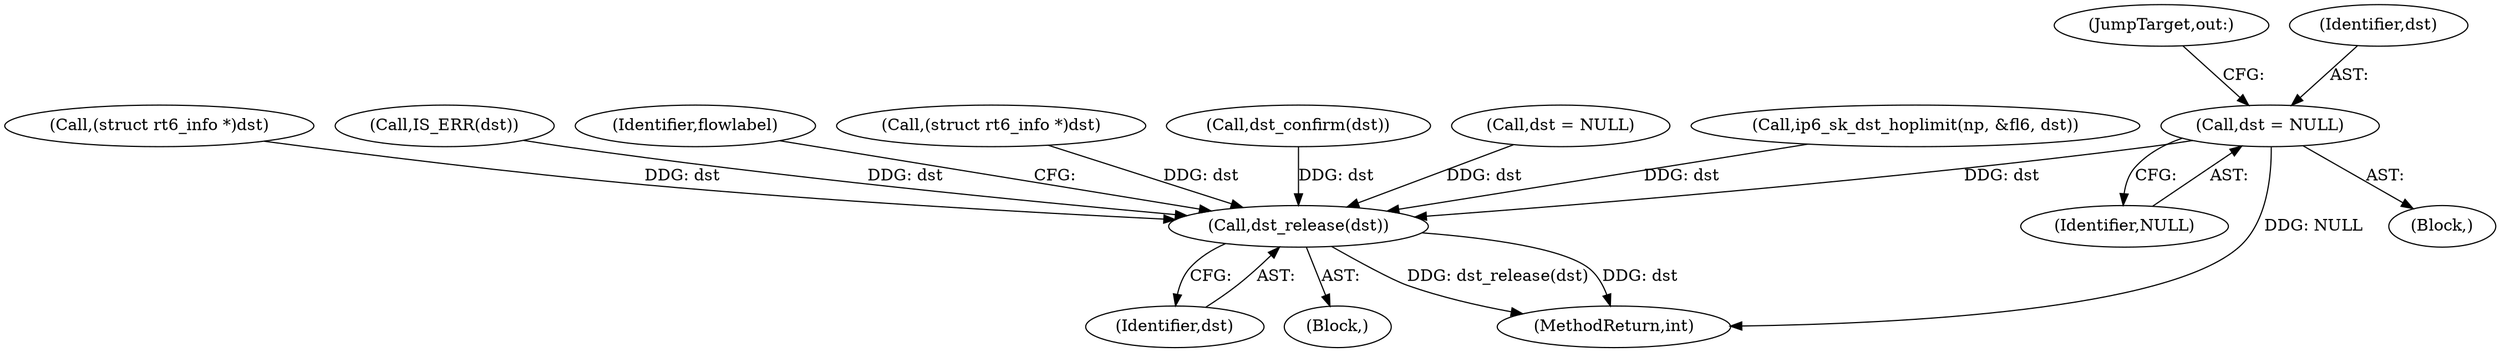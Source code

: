 digraph "0_linux_45f6fad84cc305103b28d73482b344d7f5b76f39_18@pointer" {
"1000989" [label="(Call,dst = NULL)"];
"1000993" [label="(Call,dst_release(dst))"];
"1000849" [label="(Call,(struct rt6_info *)dst)"];
"1000989" [label="(Call,dst = NULL)"];
"1000992" [label="(JumpTarget,out:)"];
"1000791" [label="(Call,IS_ERR(dst))"];
"1000996" [label="(Identifier,flowlabel)"];
"1000922" [label="(Call,(struct rt6_info *)dst)"];
"1000990" [label="(Identifier,dst)"];
"1000994" [label="(Identifier,dst)"];
"1000991" [label="(Identifier,NULL)"];
"1000113" [label="(Block,)"];
"1001027" [label="(Call,dst_confirm(dst))"];
"1000798" [label="(Call,dst = NULL)"];
"1001043" [label="(MethodReturn,int)"];
"1000979" [label="(Block,)"];
"1000808" [label="(Call,ip6_sk_dst_hoplimit(np, &fl6, dst))"];
"1000993" [label="(Call,dst_release(dst))"];
"1000989" -> "1000979"  [label="AST: "];
"1000989" -> "1000991"  [label="CFG: "];
"1000990" -> "1000989"  [label="AST: "];
"1000991" -> "1000989"  [label="AST: "];
"1000992" -> "1000989"  [label="CFG: "];
"1000989" -> "1001043"  [label="DDG: NULL"];
"1000989" -> "1000993"  [label="DDG: dst"];
"1000993" -> "1000113"  [label="AST: "];
"1000993" -> "1000994"  [label="CFG: "];
"1000994" -> "1000993"  [label="AST: "];
"1000996" -> "1000993"  [label="CFG: "];
"1000993" -> "1001043"  [label="DDG: dst_release(dst)"];
"1000993" -> "1001043"  [label="DDG: dst"];
"1000849" -> "1000993"  [label="DDG: dst"];
"1000791" -> "1000993"  [label="DDG: dst"];
"1001027" -> "1000993"  [label="DDG: dst"];
"1000798" -> "1000993"  [label="DDG: dst"];
"1000922" -> "1000993"  [label="DDG: dst"];
"1000808" -> "1000993"  [label="DDG: dst"];
}

